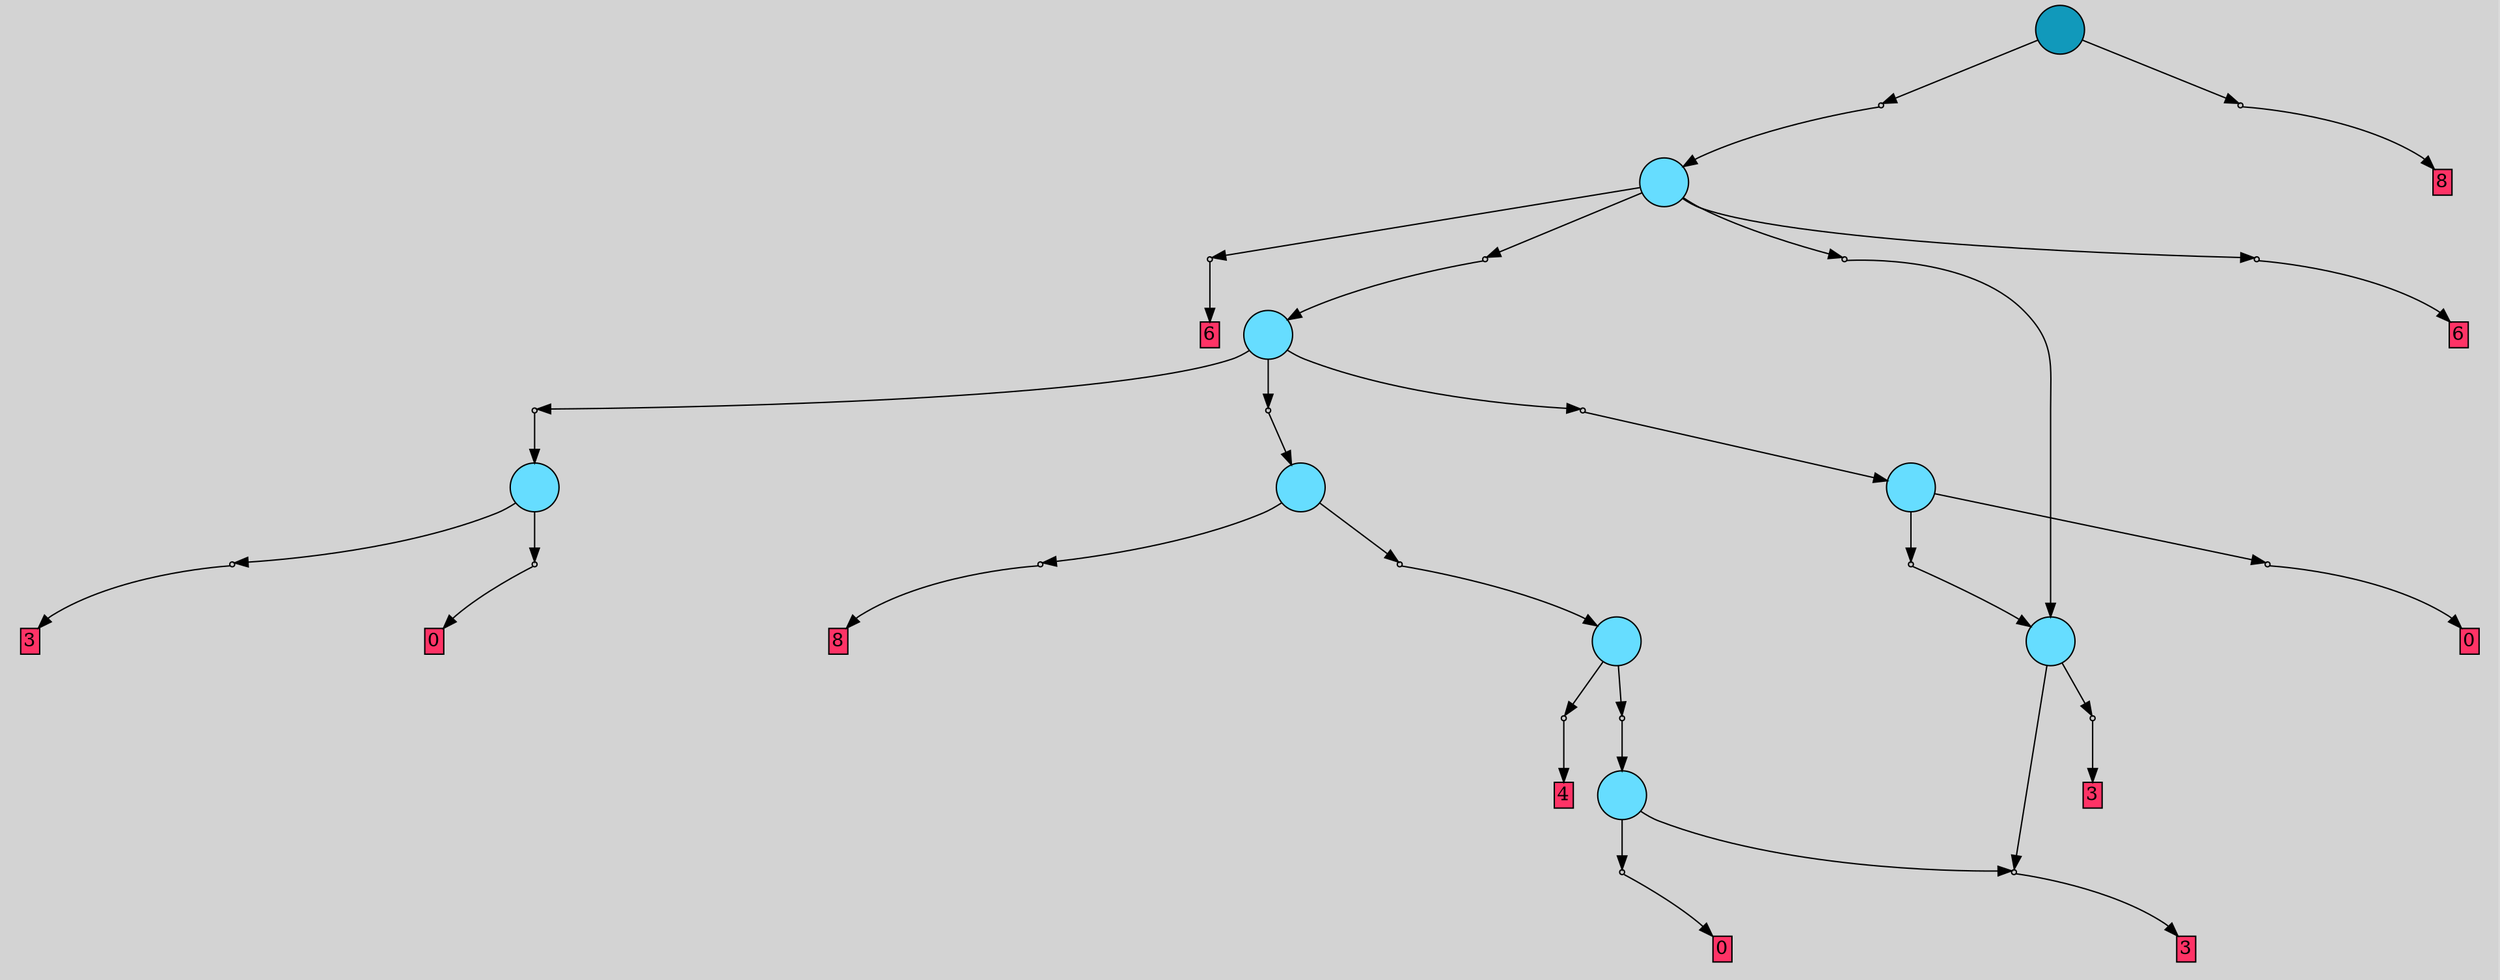 // File exported with GEGELATI v1.3.1
// On the 2024-04-12 16:11:47
// With the File::TPGGraphDotExporter
digraph{
	graph[pad = "0.212, 0.055" bgcolor = lightgray]
	node[shape=circle style = filled label = ""]
		T0 [fillcolor="#66ddff"]
		T1 [fillcolor="#66ddff"]
		T2 [fillcolor="#66ddff"]
		T3 [fillcolor="#66ddff"]
		T4 [fillcolor="#66ddff"]
		T5 [fillcolor="#66ddff"]
		T6 [fillcolor="#66ddff"]
		T7 [fillcolor="#66ddff"]
		T8 [fillcolor="#1199bb"]
		P0 [fillcolor="#cccccc" shape=point] //
		I0 [shape=box style=invis label="1|0&1|1#2|0#2|1#4|2#3|4#2|2&#92;n"]
		P0 -> I0[style=invis]
		A0 [fillcolor="#ff3366" shape=box margin=0.03 width=0 height=0 label="3"]
		T0 -> P0 -> A0
		P1 [fillcolor="#cccccc" shape=point] //
		I1 [shape=box style=invis label=""]
		P1 -> I1[style=invis]
		A1 [fillcolor="#ff3366" shape=box margin=0.03 width=0 height=0 label="3"]
		T0 -> P1 -> A1
		P2 [fillcolor="#cccccc" shape=point] //
		I2 [shape=box style=invis label="0|2&1|2#0|3#1|2#4|4#0|2#0|2&#92;n3|0&0|2#2|5#2|6#1|3#3|6#0|4&#92;n"]
		P2 -> I2[style=invis]
		A2 [fillcolor="#ff3366" shape=box margin=0.03 width=0 height=0 label="0"]
		T1 -> P2 -> A2
		T1 -> P0
		P3 [fillcolor="#cccccc" shape=point] //
		I3 [shape=box style=invis label="8|2&3|5#4|5#4|3#0|6#1|0#1|6&#92;n2|0&1|0#0|2#4|2#2|2#3|7#4|7&#92;n"]
		P3 -> I3[style=invis]
		A3 [fillcolor="#ff3366" shape=box margin=0.03 width=0 height=0 label="4"]
		T2 -> P3 -> A3
		P4 [fillcolor="#cccccc" shape=point] //
		I4 [shape=box style=invis label="9|6&3|5#1|5#1|6#3|4#4|0#0|3&#92;n1|0&0|2#0|6#4|4#3|5#3|0#2|7&#92;n"]
		P4 -> I4[style=invis]
		T2 -> P4 -> T1
		P5 [fillcolor="#cccccc" shape=point] //
		I5 [shape=box style=invis label="6|6&3|0#4|5#4|3#2|7#4|5#4|2&#92;n6|0&0|6#1|3#4|0#4|0#4|1#3|7&#92;n"]
		P5 -> I5[style=invis]
		A4 [fillcolor="#ff3366" shape=box margin=0.03 width=0 height=0 label="8"]
		T3 -> P5 -> A4
		P6 [fillcolor="#cccccc" shape=point] //
		I6 [shape=box style=invis label="6|0&4|6#4|3#2|4#1|5#3|2#4|5&#92;n"]
		P6 -> I6[style=invis]
		T3 -> P6 -> T2
		P7 [fillcolor="#cccccc" shape=point] //
		I7 [shape=box style=invis label="7|0&4|7#1|6#3|1#3|5#0|5#2|7&#92;n"]
		P7 -> I7[style=invis]
		A5 [fillcolor="#ff3366" shape=box margin=0.03 width=0 height=0 label="0"]
		T4 -> P7 -> A5
		P8 [fillcolor="#cccccc" shape=point] //
		I8 [shape=box style=invis label="6|0&3|2#0|6#2|5#2|4#1|2#4|0&#92;n"]
		P8 -> I8[style=invis]
		T4 -> P8 -> T0
		P9 [fillcolor="#cccccc" shape=point] //
		I9 [shape=box style=invis label="8|0&0|0#0|2#0|0#1|7#4|0#1|6&#92;n"]
		P9 -> I9[style=invis]
		A6 [fillcolor="#ff3366" shape=box margin=0.03 width=0 height=0 label="0"]
		T5 -> P9 -> A6
		P10 [fillcolor="#cccccc" shape=point] //
		I10 [shape=box style=invis label="2|3&4|5#3|2#4|0#3|0#2|6#3|5&#92;n2|0&4|7#0|3#0|4#3|3#3|3#4|2&#92;n"]
		P10 -> I10[style=invis]
		A7 [fillcolor="#ff3366" shape=box margin=0.03 width=0 height=0 label="3"]
		T5 -> P10 -> A7
		P11 [fillcolor="#cccccc" shape=point] //
		I11 [shape=box style=invis label="8|0&1|3#4|6#4|0#1|6#4|0#3|4&#92;n"]
		P11 -> I11[style=invis]
		T6 -> P11 -> T5
		P12 [fillcolor="#cccccc" shape=point] //
		I12 [shape=box style=invis label="7|3&1|6#4|7#1|4#4|7#2|6#1|1&#92;n8|0&0|3#3|4#1|2#4|3#4|4#1|0&#92;n"]
		P12 -> I12[style=invis]
		T6 -> P12 -> T4
		P13 [fillcolor="#cccccc" shape=point] //
		I13 [shape=box style=invis label="2|0&1|0#4|2#4|2#2|2#2|7#4|7&#92;n"]
		P13 -> I13[style=invis]
		T6 -> P13 -> T3
		P14 [fillcolor="#cccccc" shape=point] //
		I14 [shape=box style=invis label="8|0&0|3#3|6#1|2#4|3#4|7#1|0&#92;n"]
		P14 -> I14[style=invis]
		T7 -> P14 -> T6
		P15 [fillcolor="#cccccc" shape=point] //
		I15 [shape=box style=invis label="2|0&3|1#4|2#4|6#2|0#1|0#0|0&#92;n"]
		P15 -> I15[style=invis]
		A8 [fillcolor="#ff3366" shape=box margin=0.03 width=0 height=0 label="6"]
		T7 -> P15 -> A8
		P16 [fillcolor="#cccccc" shape=point] //
		I16 [shape=box style=invis label="6|0&3|2#0|6#2|5#2|2#1|2#4|0&#92;n"]
		P16 -> I16[style=invis]
		T7 -> P16 -> T0
		P17 [fillcolor="#cccccc" shape=point] //
		I17 [shape=box style=invis label="2|0&3|1#3|2#4|6#3|0#3|0#0|0&#92;n"]
		P17 -> I17[style=invis]
		A9 [fillcolor="#ff3366" shape=box margin=0.03 width=0 height=0 label="6"]
		T7 -> P17 -> A9
		P18 [fillcolor="#cccccc" shape=point] //
		I18 [shape=box style=invis label="9|0&2|5#1|1#4|7#0|5#2|2#0|2&#92;n"]
		P18 -> I18[style=invis]
		T8 -> P18 -> T7
		P19 [fillcolor="#cccccc" shape=point] //
		I19 [shape=box style=invis label="6|6&3|4#4|5#4|3#2|7#4|5#4|2&#92;n1|0&0|6#1|3#4|4#4|0#4|2#3|7&#92;n"]
		P19 -> I19[style=invis]
		A10 [fillcolor="#ff3366" shape=box margin=0.03 width=0 height=0 label="8"]
		T8 -> P19 -> A10
		{ rank= same T8 }
}
